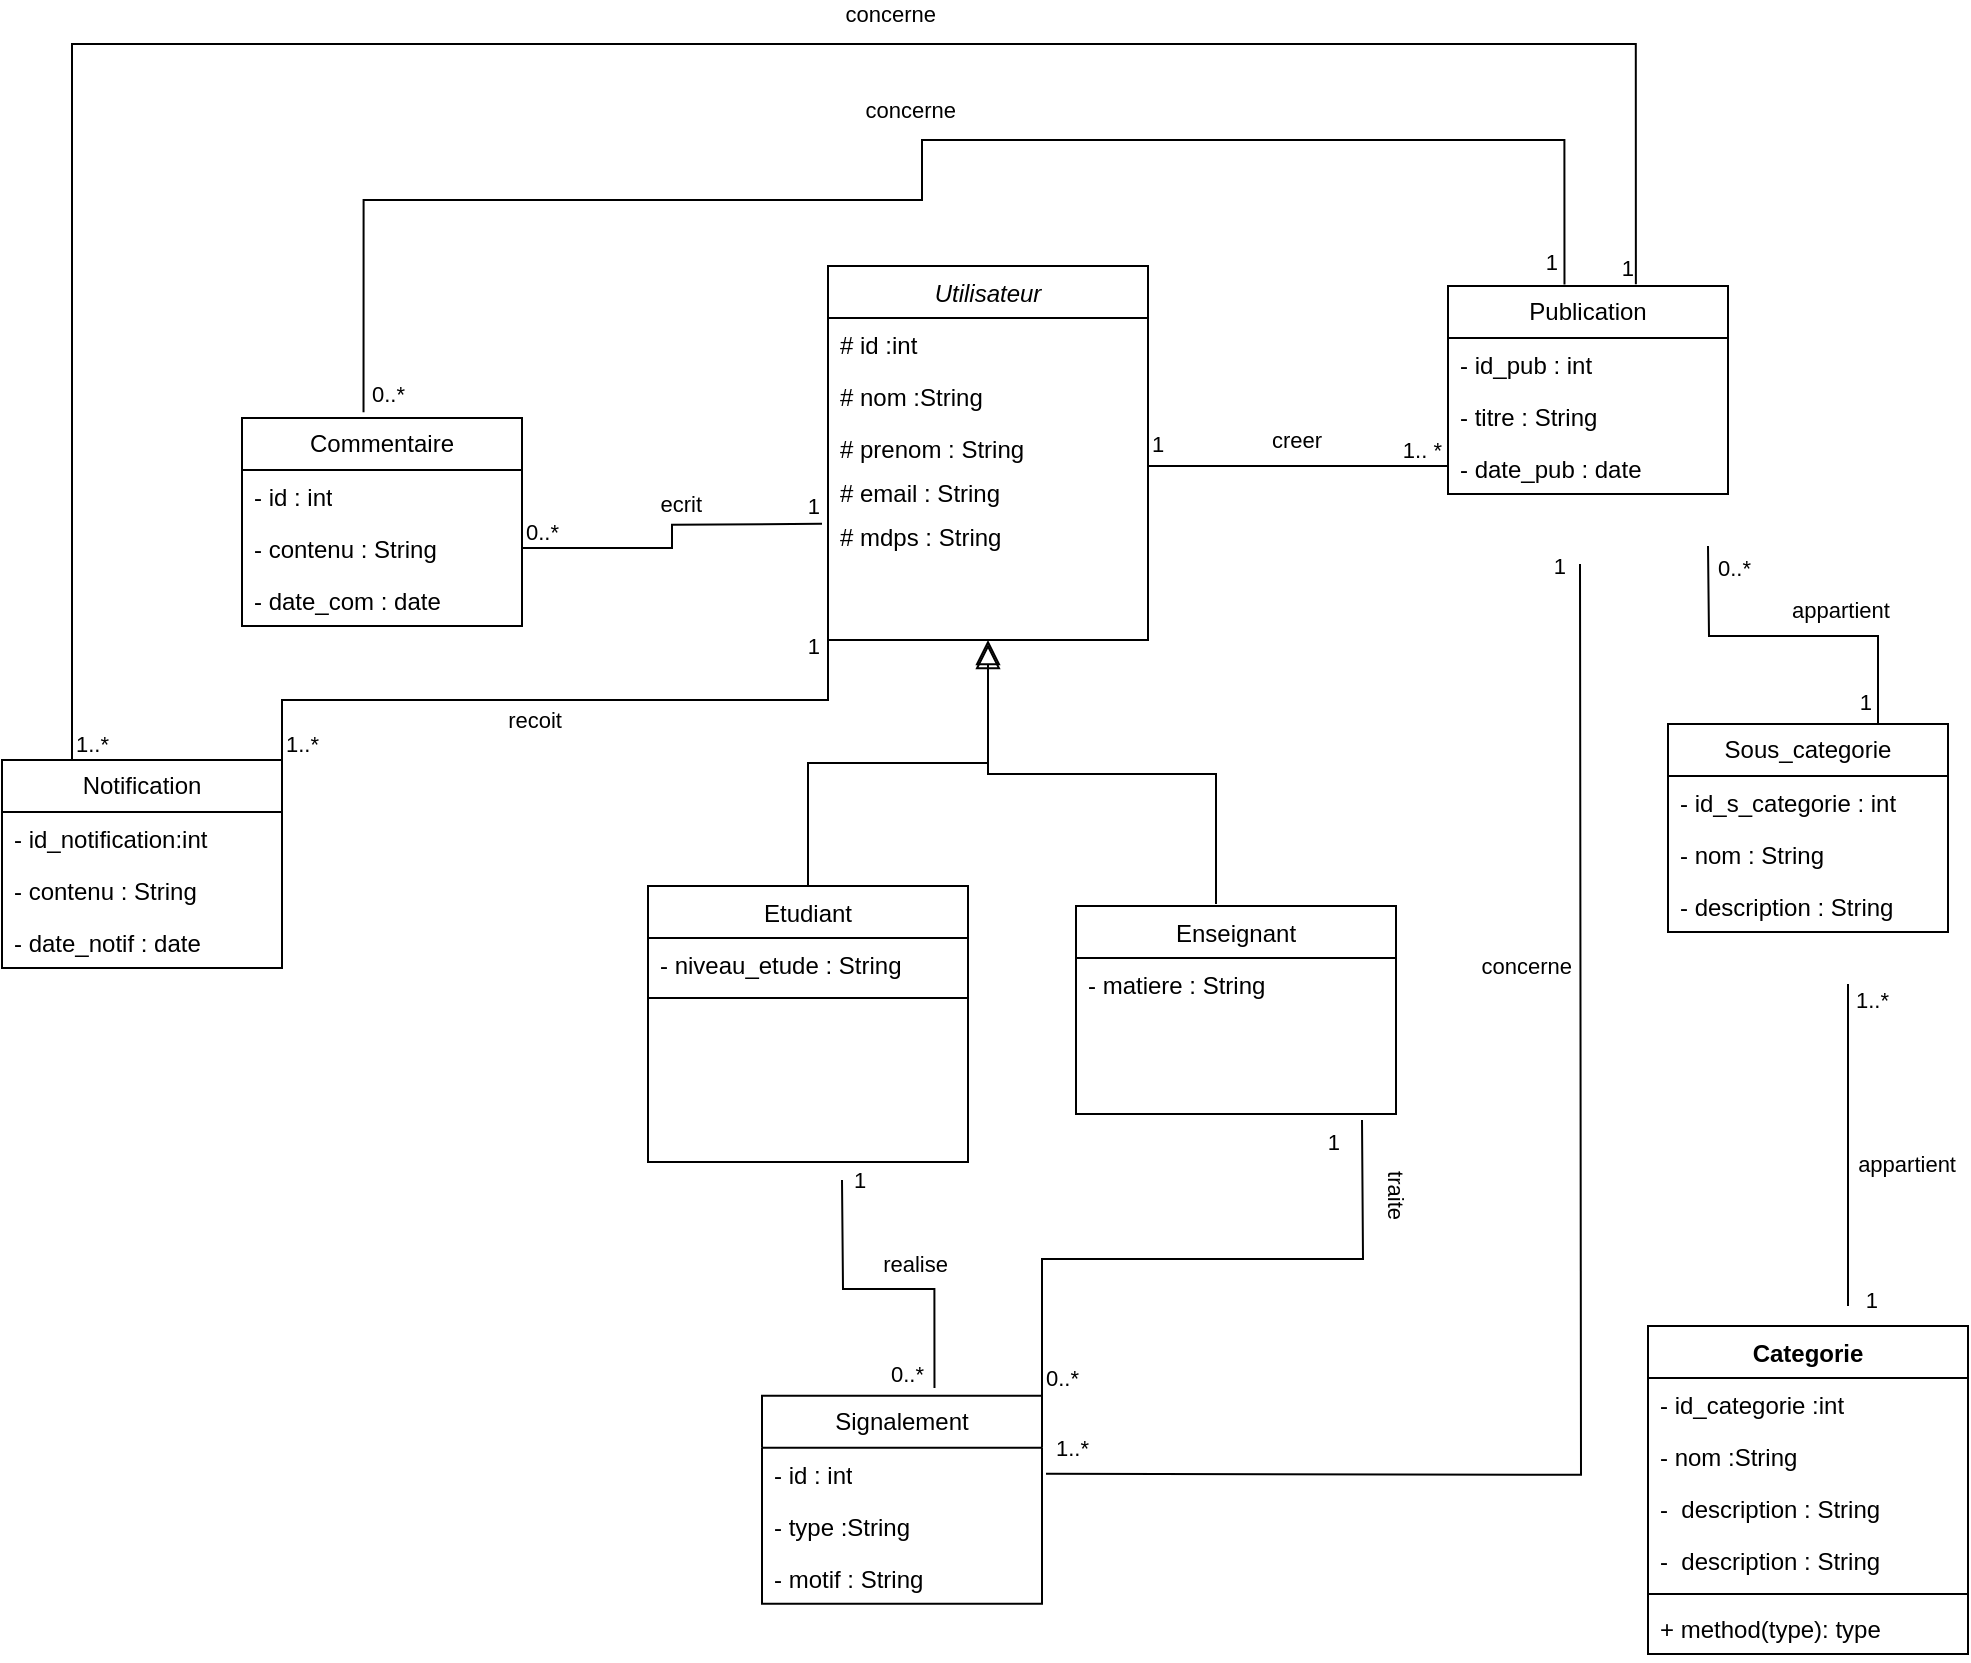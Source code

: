 <mxfile version="26.2.2">
  <diagram id="C5RBs43oDa-KdzZeNtuy" name="Page-1">
    <mxGraphModel dx="1116" dy="551" grid="1" gridSize="10" guides="1" tooltips="1" connect="1" arrows="1" fold="1" page="1" pageScale="1" pageWidth="1654" pageHeight="2336" math="0" shadow="0">
      <root>
        <mxCell id="WIyWlLk6GJQsqaUBKTNV-0" />
        <mxCell id="WIyWlLk6GJQsqaUBKTNV-1" parent="WIyWlLk6GJQsqaUBKTNV-0" />
        <mxCell id="zkfFHV4jXpPFQw0GAbJ--6" value="Etudiant" style="swimlane;fontStyle=0;align=center;verticalAlign=top;childLayout=stackLayout;horizontal=1;startSize=26;horizontalStack=0;resizeParent=1;resizeLast=0;collapsible=1;marginBottom=0;rounded=0;shadow=0;strokeWidth=1;" parent="WIyWlLk6GJQsqaUBKTNV-1" vertex="1">
          <mxGeometry x="386" y="451" width="160" height="138" as="geometry">
            <mxRectangle x="130" y="380" width="160" height="26" as="alternateBounds" />
          </mxGeometry>
        </mxCell>
        <mxCell id="zkfFHV4jXpPFQw0GAbJ--7" value="- niveau_etude : String&#xa;" style="text;align=left;verticalAlign=top;spacingLeft=4;spacingRight=4;overflow=hidden;rotatable=0;points=[[0,0.5],[1,0.5]];portConstraint=eastwest;" parent="zkfFHV4jXpPFQw0GAbJ--6" vertex="1">
          <mxGeometry y="26" width="160" height="26" as="geometry" />
        </mxCell>
        <mxCell id="zkfFHV4jXpPFQw0GAbJ--9" value="" style="line;html=1;strokeWidth=1;align=left;verticalAlign=middle;spacingTop=-1;spacingLeft=3;spacingRight=3;rotatable=0;labelPosition=right;points=[];portConstraint=eastwest;" parent="zkfFHV4jXpPFQw0GAbJ--6" vertex="1">
          <mxGeometry y="52" width="160" height="8" as="geometry" />
        </mxCell>
        <mxCell id="zkfFHV4jXpPFQw0GAbJ--12" value="" style="endArrow=block;endSize=10;endFill=0;shadow=0;strokeWidth=1;rounded=0;curved=0;edgeStyle=elbowEdgeStyle;elbow=vertical;" parent="WIyWlLk6GJQsqaUBKTNV-1" source="zkfFHV4jXpPFQw0GAbJ--6" target="zkfFHV4jXpPFQw0GAbJ--0" edge="1">
          <mxGeometry width="160" relative="1" as="geometry">
            <mxPoint x="466" y="294" as="sourcePoint" />
            <mxPoint x="466" y="294" as="targetPoint" />
          </mxGeometry>
        </mxCell>
        <mxCell id="zkfFHV4jXpPFQw0GAbJ--13" value="Enseignant" style="swimlane;fontStyle=0;align=center;verticalAlign=top;childLayout=stackLayout;horizontal=1;startSize=26;horizontalStack=0;resizeParent=1;resizeLast=0;collapsible=1;marginBottom=0;rounded=0;shadow=0;strokeWidth=1;" parent="WIyWlLk6GJQsqaUBKTNV-1" vertex="1">
          <mxGeometry x="600" y="461" width="160" height="104" as="geometry">
            <mxRectangle x="340" y="380" width="170" height="26" as="alternateBounds" />
          </mxGeometry>
        </mxCell>
        <mxCell id="bUx3oUW9LAfxzvIbs8Sw-6" value="- matiere : String" style="text;align=left;verticalAlign=top;spacingLeft=4;spacingRight=4;overflow=hidden;rotatable=0;points=[[0,0.5],[1,0.5]];portConstraint=eastwest;" parent="zkfFHV4jXpPFQw0GAbJ--13" vertex="1">
          <mxGeometry y="26" width="160" height="26" as="geometry" />
        </mxCell>
        <mxCell id="zkfFHV4jXpPFQw0GAbJ--14" value="&#xa;" style="text;align=left;verticalAlign=top;spacingLeft=4;spacingRight=4;overflow=hidden;rotatable=0;points=[[0,0.5],[1,0.5]];portConstraint=eastwest;" parent="zkfFHV4jXpPFQw0GAbJ--13" vertex="1">
          <mxGeometry y="52" width="160" height="26" as="geometry" />
        </mxCell>
        <mxCell id="bUx3oUW9LAfxzvIbs8Sw-5" value="&#xa;" style="text;align=left;verticalAlign=top;spacingLeft=4;spacingRight=4;overflow=hidden;rotatable=0;points=[[0,0.5],[1,0.5]];portConstraint=eastwest;" parent="zkfFHV4jXpPFQw0GAbJ--13" vertex="1">
          <mxGeometry y="78" width="160" height="26" as="geometry" />
        </mxCell>
        <mxCell id="zkfFHV4jXpPFQw0GAbJ--16" value="" style="endArrow=block;endSize=10;endFill=0;shadow=0;strokeWidth=1;rounded=0;curved=0;edgeStyle=elbowEdgeStyle;elbow=vertical;" parent="WIyWlLk6GJQsqaUBKTNV-1" edge="1">
          <mxGeometry width="160" relative="1" as="geometry">
            <mxPoint x="670" y="460" as="sourcePoint" />
            <mxPoint x="556.0" y="330" as="targetPoint" />
          </mxGeometry>
        </mxCell>
        <mxCell id="zkfFHV4jXpPFQw0GAbJ--0" value="Utilisateur" style="swimlane;fontStyle=2;align=center;verticalAlign=top;childLayout=stackLayout;horizontal=1;startSize=26;horizontalStack=0;resizeParent=1;resizeLast=0;collapsible=1;marginBottom=0;rounded=0;shadow=0;strokeWidth=1;" parent="WIyWlLk6GJQsqaUBKTNV-1" vertex="1">
          <mxGeometry x="476" y="141" width="160" height="187" as="geometry">
            <mxRectangle x="230" y="140" width="160" height="26" as="alternateBounds" />
          </mxGeometry>
        </mxCell>
        <mxCell id="zkfFHV4jXpPFQw0GAbJ--1" value="# id :int" style="text;align=left;verticalAlign=top;spacingLeft=4;spacingRight=4;overflow=hidden;rotatable=0;points=[[0,0.5],[1,0.5]];portConstraint=eastwest;" parent="zkfFHV4jXpPFQw0GAbJ--0" vertex="1">
          <mxGeometry y="26" width="160" height="26" as="geometry" />
        </mxCell>
        <mxCell id="zkfFHV4jXpPFQw0GAbJ--2" value="# nom :String" style="text;align=left;verticalAlign=top;spacingLeft=4;spacingRight=4;overflow=hidden;rotatable=0;points=[[0,0.5],[1,0.5]];portConstraint=eastwest;rounded=0;shadow=0;html=0;" parent="zkfFHV4jXpPFQw0GAbJ--0" vertex="1">
          <mxGeometry y="52" width="160" height="26" as="geometry" />
        </mxCell>
        <mxCell id="zkfFHV4jXpPFQw0GAbJ--3" value="# prenom : String" style="text;align=left;verticalAlign=top;spacingLeft=4;spacingRight=4;overflow=hidden;rotatable=0;points=[[0,0.5],[1,0.5]];portConstraint=eastwest;rounded=0;shadow=0;html=0;" parent="zkfFHV4jXpPFQw0GAbJ--0" vertex="1">
          <mxGeometry y="78" width="160" height="22" as="geometry" />
        </mxCell>
        <mxCell id="bUx3oUW9LAfxzvIbs8Sw-0" value="# email : String" style="text;align=left;verticalAlign=top;spacingLeft=4;spacingRight=4;overflow=hidden;rotatable=0;points=[[0,0.5],[1,0.5]];portConstraint=eastwest;rounded=0;shadow=0;html=0;" parent="zkfFHV4jXpPFQw0GAbJ--0" vertex="1">
          <mxGeometry y="100" width="160" height="22" as="geometry" />
        </mxCell>
        <mxCell id="bUx3oUW9LAfxzvIbs8Sw-2" value="# mdps : String&#xa;" style="text;align=left;verticalAlign=top;spacingLeft=4;spacingRight=4;overflow=hidden;rotatable=0;points=[[0,0.5],[1,0.5]];portConstraint=eastwest;rounded=0;shadow=0;html=0;" parent="zkfFHV4jXpPFQw0GAbJ--0" vertex="1">
          <mxGeometry y="122" width="160" height="22" as="geometry" />
        </mxCell>
        <mxCell id="bUx3oUW9LAfxzvIbs8Sw-7" value="Categorie" style="swimlane;fontStyle=1;align=center;verticalAlign=top;childLayout=stackLayout;horizontal=1;startSize=26;horizontalStack=0;resizeParent=1;resizeParentMax=0;resizeLast=0;collapsible=1;marginBottom=0;whiteSpace=wrap;html=1;" parent="WIyWlLk6GJQsqaUBKTNV-1" vertex="1">
          <mxGeometry x="886" y="671" width="160" height="164" as="geometry" />
        </mxCell>
        <mxCell id="bUx3oUW9LAfxzvIbs8Sw-8" value="-&amp;nbsp;id_categorie :int" style="text;strokeColor=none;fillColor=none;align=left;verticalAlign=top;spacingLeft=4;spacingRight=4;overflow=hidden;rotatable=0;points=[[0,0.5],[1,0.5]];portConstraint=eastwest;whiteSpace=wrap;html=1;" parent="bUx3oUW9LAfxzvIbs8Sw-7" vertex="1">
          <mxGeometry y="26" width="160" height="26" as="geometry" />
        </mxCell>
        <mxCell id="bUx3oUW9LAfxzvIbs8Sw-11" value="- nom :String" style="text;strokeColor=none;fillColor=none;align=left;verticalAlign=top;spacingLeft=4;spacingRight=4;overflow=hidden;rotatable=0;points=[[0,0.5],[1,0.5]];portConstraint=eastwest;whiteSpace=wrap;html=1;" parent="bUx3oUW9LAfxzvIbs8Sw-7" vertex="1">
          <mxGeometry y="52" width="160" height="26" as="geometry" />
        </mxCell>
        <mxCell id="bUx3oUW9LAfxzvIbs8Sw-12" value="-&amp;nbsp;&amp;nbsp;description : String&lt;br&gt;&lt;div&gt;&lt;br&gt;&lt;/div&gt;" style="text;strokeColor=none;fillColor=none;align=left;verticalAlign=top;spacingLeft=4;spacingRight=4;overflow=hidden;rotatable=0;points=[[0,0.5],[1,0.5]];portConstraint=eastwest;whiteSpace=wrap;html=1;" parent="bUx3oUW9LAfxzvIbs8Sw-7" vertex="1">
          <mxGeometry y="78" width="160" height="26" as="geometry" />
        </mxCell>
        <mxCell id="bUx3oUW9LAfxzvIbs8Sw-16" value="-&amp;nbsp;&amp;nbsp;description : String&lt;br&gt;&lt;div&gt;&lt;br&gt;&lt;/div&gt;" style="text;strokeColor=none;fillColor=none;align=left;verticalAlign=top;spacingLeft=4;spacingRight=4;overflow=hidden;rotatable=0;points=[[0,0.5],[1,0.5]];portConstraint=eastwest;whiteSpace=wrap;html=1;" parent="bUx3oUW9LAfxzvIbs8Sw-7" vertex="1">
          <mxGeometry y="104" width="160" height="26" as="geometry" />
        </mxCell>
        <mxCell id="bUx3oUW9LAfxzvIbs8Sw-9" value="" style="line;strokeWidth=1;fillColor=none;align=left;verticalAlign=middle;spacingTop=-1;spacingLeft=3;spacingRight=3;rotatable=0;labelPosition=right;points=[];portConstraint=eastwest;strokeColor=inherit;" parent="bUx3oUW9LAfxzvIbs8Sw-7" vertex="1">
          <mxGeometry y="130" width="160" height="8" as="geometry" />
        </mxCell>
        <mxCell id="bUx3oUW9LAfxzvIbs8Sw-10" value="+ method(type): type" style="text;strokeColor=none;fillColor=none;align=left;verticalAlign=top;spacingLeft=4;spacingRight=4;overflow=hidden;rotatable=0;points=[[0,0.5],[1,0.5]];portConstraint=eastwest;whiteSpace=wrap;html=1;" parent="bUx3oUW9LAfxzvIbs8Sw-7" vertex="1">
          <mxGeometry y="138" width="160" height="26" as="geometry" />
        </mxCell>
        <mxCell id="bUx3oUW9LAfxzvIbs8Sw-17" value="Sous_categorie" style="swimlane;fontStyle=0;childLayout=stackLayout;horizontal=1;startSize=26;fillColor=none;horizontalStack=0;resizeParent=1;resizeParentMax=0;resizeLast=0;collapsible=1;marginBottom=0;whiteSpace=wrap;html=1;" parent="WIyWlLk6GJQsqaUBKTNV-1" vertex="1">
          <mxGeometry x="896" y="370" width="140" height="104" as="geometry" />
        </mxCell>
        <mxCell id="bUx3oUW9LAfxzvIbs8Sw-18" value="-&amp;nbsp;id_s_categorie : int" style="text;strokeColor=none;fillColor=none;align=left;verticalAlign=top;spacingLeft=4;spacingRight=4;overflow=hidden;rotatable=0;points=[[0,0.5],[1,0.5]];portConstraint=eastwest;whiteSpace=wrap;html=1;" parent="bUx3oUW9LAfxzvIbs8Sw-17" vertex="1">
          <mxGeometry y="26" width="140" height="26" as="geometry" />
        </mxCell>
        <mxCell id="bUx3oUW9LAfxzvIbs8Sw-19" value="-&amp;nbsp;nom : String" style="text;strokeColor=none;fillColor=none;align=left;verticalAlign=top;spacingLeft=4;spacingRight=4;overflow=hidden;rotatable=0;points=[[0,0.5],[1,0.5]];portConstraint=eastwest;whiteSpace=wrap;html=1;" parent="bUx3oUW9LAfxzvIbs8Sw-17" vertex="1">
          <mxGeometry y="52" width="140" height="26" as="geometry" />
        </mxCell>
        <mxCell id="bUx3oUW9LAfxzvIbs8Sw-22" value="-&amp;nbsp;description : String" style="text;strokeColor=none;fillColor=none;align=left;verticalAlign=top;spacingLeft=4;spacingRight=4;overflow=hidden;rotatable=0;points=[[0,0.5],[1,0.5]];portConstraint=eastwest;whiteSpace=wrap;html=1;" parent="bUx3oUW9LAfxzvIbs8Sw-17" vertex="1">
          <mxGeometry y="78" width="140" height="26" as="geometry" />
        </mxCell>
        <mxCell id="bUx3oUW9LAfxzvIbs8Sw-23" value="Publication" style="swimlane;fontStyle=0;childLayout=stackLayout;horizontal=1;startSize=26;fillColor=none;horizontalStack=0;resizeParent=1;resizeParentMax=0;resizeLast=0;collapsible=1;marginBottom=0;whiteSpace=wrap;html=1;" parent="WIyWlLk6GJQsqaUBKTNV-1" vertex="1">
          <mxGeometry x="786" y="151" width="140" height="104" as="geometry" />
        </mxCell>
        <mxCell id="bUx3oUW9LAfxzvIbs8Sw-24" value="- id_pub : int" style="text;strokeColor=none;fillColor=none;align=left;verticalAlign=top;spacingLeft=4;spacingRight=4;overflow=hidden;rotatable=0;points=[[0,0.5],[1,0.5]];portConstraint=eastwest;whiteSpace=wrap;html=1;" parent="bUx3oUW9LAfxzvIbs8Sw-23" vertex="1">
          <mxGeometry y="26" width="140" height="26" as="geometry" />
        </mxCell>
        <mxCell id="bUx3oUW9LAfxzvIbs8Sw-47" value="- titre : String" style="text;strokeColor=none;fillColor=none;align=left;verticalAlign=top;spacingLeft=4;spacingRight=4;overflow=hidden;rotatable=0;points=[[0,0.5],[1,0.5]];portConstraint=eastwest;whiteSpace=wrap;html=1;" parent="bUx3oUW9LAfxzvIbs8Sw-23" vertex="1">
          <mxGeometry y="52" width="140" height="26" as="geometry" />
        </mxCell>
        <mxCell id="bUx3oUW9LAfxzvIbs8Sw-26" value="- date_pub : date" style="text;strokeColor=none;fillColor=none;align=left;verticalAlign=top;spacingLeft=4;spacingRight=4;overflow=hidden;rotatable=0;points=[[0,0.5],[1,0.5]];portConstraint=eastwest;whiteSpace=wrap;html=1;" parent="bUx3oUW9LAfxzvIbs8Sw-23" vertex="1">
          <mxGeometry y="78" width="140" height="26" as="geometry" />
        </mxCell>
        <mxCell id="bUx3oUW9LAfxzvIbs8Sw-27" value="Commentaire" style="swimlane;fontStyle=0;childLayout=stackLayout;horizontal=1;startSize=26;fillColor=none;horizontalStack=0;resizeParent=1;resizeParentMax=0;resizeLast=0;collapsible=1;marginBottom=0;whiteSpace=wrap;html=1;" parent="WIyWlLk6GJQsqaUBKTNV-1" vertex="1">
          <mxGeometry x="183" y="217" width="140" height="104" as="geometry" />
        </mxCell>
        <mxCell id="bUx3oUW9LAfxzvIbs8Sw-28" value="- id : int" style="text;strokeColor=none;fillColor=none;align=left;verticalAlign=top;spacingLeft=4;spacingRight=4;overflow=hidden;rotatable=0;points=[[0,0.5],[1,0.5]];portConstraint=eastwest;whiteSpace=wrap;html=1;" parent="bUx3oUW9LAfxzvIbs8Sw-27" vertex="1">
          <mxGeometry y="26" width="140" height="26" as="geometry" />
        </mxCell>
        <mxCell id="bUx3oUW9LAfxzvIbs8Sw-29" value="-&amp;nbsp;contenu : String" style="text;strokeColor=none;fillColor=none;align=left;verticalAlign=top;spacingLeft=4;spacingRight=4;overflow=hidden;rotatable=0;points=[[0,0.5],[1,0.5]];portConstraint=eastwest;whiteSpace=wrap;html=1;" parent="bUx3oUW9LAfxzvIbs8Sw-27" vertex="1">
          <mxGeometry y="52" width="140" height="26" as="geometry" />
        </mxCell>
        <mxCell id="bUx3oUW9LAfxzvIbs8Sw-30" value="- date_com : date" style="text;strokeColor=none;fillColor=none;align=left;verticalAlign=top;spacingLeft=4;spacingRight=4;overflow=hidden;rotatable=0;points=[[0,0.5],[1,0.5]];portConstraint=eastwest;whiteSpace=wrap;html=1;" parent="bUx3oUW9LAfxzvIbs8Sw-27" vertex="1">
          <mxGeometry y="78" width="140" height="26" as="geometry" />
        </mxCell>
        <mxCell id="bUx3oUW9LAfxzvIbs8Sw-31" value="Notification" style="swimlane;fontStyle=0;childLayout=stackLayout;horizontal=1;startSize=26;fillColor=none;horizontalStack=0;resizeParent=1;resizeParentMax=0;resizeLast=0;collapsible=1;marginBottom=0;whiteSpace=wrap;html=1;" parent="WIyWlLk6GJQsqaUBKTNV-1" vertex="1">
          <mxGeometry x="63" y="388" width="140" height="104" as="geometry" />
        </mxCell>
        <mxCell id="bUx3oUW9LAfxzvIbs8Sw-32" value="-&amp;nbsp;id_notification:int" style="text;strokeColor=none;fillColor=none;align=left;verticalAlign=top;spacingLeft=4;spacingRight=4;overflow=hidden;rotatable=0;points=[[0,0.5],[1,0.5]];portConstraint=eastwest;whiteSpace=wrap;html=1;" parent="bUx3oUW9LAfxzvIbs8Sw-31" vertex="1">
          <mxGeometry y="26" width="140" height="26" as="geometry" />
        </mxCell>
        <mxCell id="bUx3oUW9LAfxzvIbs8Sw-33" value="-&amp;nbsp;contenu : String" style="text;strokeColor=none;fillColor=none;align=left;verticalAlign=top;spacingLeft=4;spacingRight=4;overflow=hidden;rotatable=0;points=[[0,0.5],[1,0.5]];portConstraint=eastwest;whiteSpace=wrap;html=1;" parent="bUx3oUW9LAfxzvIbs8Sw-31" vertex="1">
          <mxGeometry y="52" width="140" height="26" as="geometry" />
        </mxCell>
        <mxCell id="bUx3oUW9LAfxzvIbs8Sw-34" value="-&amp;nbsp;date_notif : date" style="text;strokeColor=none;fillColor=none;align=left;verticalAlign=top;spacingLeft=4;spacingRight=4;overflow=hidden;rotatable=0;points=[[0,0.5],[1,0.5]];portConstraint=eastwest;whiteSpace=wrap;html=1;" parent="bUx3oUW9LAfxzvIbs8Sw-31" vertex="1">
          <mxGeometry y="78" width="140" height="26" as="geometry" />
        </mxCell>
        <mxCell id="bUx3oUW9LAfxzvIbs8Sw-35" value="Signalement" style="swimlane;fontStyle=0;childLayout=stackLayout;horizontal=1;startSize=26;fillColor=none;horizontalStack=0;resizeParent=1;resizeParentMax=0;resizeLast=0;collapsible=1;marginBottom=0;whiteSpace=wrap;html=1;" parent="WIyWlLk6GJQsqaUBKTNV-1" vertex="1">
          <mxGeometry x="443" y="705.89" width="140" height="104" as="geometry" />
        </mxCell>
        <mxCell id="bUx3oUW9LAfxzvIbs8Sw-36" value="- id : int" style="text;strokeColor=none;fillColor=none;align=left;verticalAlign=top;spacingLeft=4;spacingRight=4;overflow=hidden;rotatable=0;points=[[0,0.5],[1,0.5]];portConstraint=eastwest;whiteSpace=wrap;html=1;" parent="bUx3oUW9LAfxzvIbs8Sw-35" vertex="1">
          <mxGeometry y="26" width="140" height="26" as="geometry" />
        </mxCell>
        <mxCell id="bUx3oUW9LAfxzvIbs8Sw-37" value="- type :String" style="text;strokeColor=none;fillColor=none;align=left;verticalAlign=top;spacingLeft=4;spacingRight=4;overflow=hidden;rotatable=0;points=[[0,0.5],[1,0.5]];portConstraint=eastwest;whiteSpace=wrap;html=1;" parent="bUx3oUW9LAfxzvIbs8Sw-35" vertex="1">
          <mxGeometry y="52" width="140" height="26" as="geometry" />
        </mxCell>
        <mxCell id="bUx3oUW9LAfxzvIbs8Sw-38" value="- motif : String" style="text;strokeColor=none;fillColor=none;align=left;verticalAlign=top;spacingLeft=4;spacingRight=4;overflow=hidden;rotatable=0;points=[[0,0.5],[1,0.5]];portConstraint=eastwest;whiteSpace=wrap;html=1;" parent="bUx3oUW9LAfxzvIbs8Sw-35" vertex="1">
          <mxGeometry y="78" width="140" height="26" as="geometry" />
        </mxCell>
        <mxCell id="bUx3oUW9LAfxzvIbs8Sw-40" value="" style="endArrow=none;html=1;edgeStyle=orthogonalEdgeStyle;rounded=0;exitX=1;exitY=0.5;exitDx=0;exitDy=0;" parent="WIyWlLk6GJQsqaUBKTNV-1" source="zkfFHV4jXpPFQw0GAbJ--3" edge="1">
          <mxGeometry relative="1" as="geometry">
            <mxPoint x="626" y="271" as="sourcePoint" />
            <mxPoint x="786" y="241" as="targetPoint" />
            <Array as="points">
              <mxPoint x="636" y="241" />
            </Array>
          </mxGeometry>
        </mxCell>
        <mxCell id="bUx3oUW9LAfxzvIbs8Sw-41" value="1" style="edgeLabel;resizable=0;html=1;align=left;verticalAlign=bottom;" parent="bUx3oUW9LAfxzvIbs8Sw-40" connectable="0" vertex="1">
          <mxGeometry x="-1" relative="1" as="geometry">
            <mxPoint y="8" as="offset" />
          </mxGeometry>
        </mxCell>
        <mxCell id="bUx3oUW9LAfxzvIbs8Sw-42" value="1.. *" style="edgeLabel;resizable=0;html=1;align=right;verticalAlign=bottom;" parent="bUx3oUW9LAfxzvIbs8Sw-40" connectable="0" vertex="1">
          <mxGeometry x="1" relative="1" as="geometry">
            <mxPoint x="-3" as="offset" />
          </mxGeometry>
        </mxCell>
        <mxCell id="bUx3oUW9LAfxzvIbs8Sw-44" value="creer" style="edgeLabel;resizable=0;html=1;align=left;verticalAlign=bottom;" parent="bUx3oUW9LAfxzvIbs8Sw-40" connectable="0" vertex="1">
          <mxGeometry x="-1" relative="1" as="geometry">
            <mxPoint x="60" y="6" as="offset" />
          </mxGeometry>
        </mxCell>
        <mxCell id="bUx3oUW9LAfxzvIbs8Sw-50" value="" style="endArrow=none;html=1;edgeStyle=orthogonalEdgeStyle;rounded=0;entryX=0.75;entryY=0;entryDx=0;entryDy=0;" parent="WIyWlLk6GJQsqaUBKTNV-1" target="bUx3oUW9LAfxzvIbs8Sw-17" edge="1">
          <mxGeometry relative="1" as="geometry">
            <mxPoint x="916" y="281" as="sourcePoint" />
            <mxPoint x="1076" y="271" as="targetPoint" />
          </mxGeometry>
        </mxCell>
        <mxCell id="bUx3oUW9LAfxzvIbs8Sw-51" value="0..*" style="edgeLabel;resizable=0;html=1;align=left;verticalAlign=bottom;" parent="bUx3oUW9LAfxzvIbs8Sw-50" connectable="0" vertex="1">
          <mxGeometry x="-1" relative="1" as="geometry">
            <mxPoint x="3" y="19" as="offset" />
          </mxGeometry>
        </mxCell>
        <mxCell id="bUx3oUW9LAfxzvIbs8Sw-52" value="1" style="edgeLabel;resizable=0;html=1;align=right;verticalAlign=bottom;" parent="bUx3oUW9LAfxzvIbs8Sw-50" connectable="0" vertex="1">
          <mxGeometry x="1" relative="1" as="geometry">
            <mxPoint x="-3" y="-2" as="offset" />
          </mxGeometry>
        </mxCell>
        <mxCell id="bUx3oUW9LAfxzvIbs8Sw-53" value="appartient" style="edgeLabel;resizable=0;html=1;align=left;verticalAlign=bottom;" parent="WIyWlLk6GJQsqaUBKTNV-1" connectable="0" vertex="1">
          <mxGeometry x="956" y="321" as="geometry" />
        </mxCell>
        <mxCell id="Hw1wx2DYCzdwcI67uzZE-0" value="" style="endArrow=none;html=1;edgeStyle=orthogonalEdgeStyle;rounded=0;" parent="WIyWlLk6GJQsqaUBKTNV-1" edge="1">
          <mxGeometry relative="1" as="geometry">
            <mxPoint x="986" y="500" as="sourcePoint" />
            <mxPoint x="986" y="661" as="targetPoint" />
          </mxGeometry>
        </mxCell>
        <mxCell id="Hw1wx2DYCzdwcI67uzZE-1" value="1..*" style="edgeLabel;resizable=0;html=1;align=left;verticalAlign=bottom;" parent="Hw1wx2DYCzdwcI67uzZE-0" connectable="0" vertex="1">
          <mxGeometry x="-1" relative="1" as="geometry">
            <mxPoint x="2" y="16" as="offset" />
          </mxGeometry>
        </mxCell>
        <mxCell id="Hw1wx2DYCzdwcI67uzZE-2" value="1" style="edgeLabel;resizable=0;html=1;align=right;verticalAlign=bottom;" parent="Hw1wx2DYCzdwcI67uzZE-0" connectable="0" vertex="1">
          <mxGeometry x="1" relative="1" as="geometry">
            <mxPoint x="15" y="5" as="offset" />
          </mxGeometry>
        </mxCell>
        <mxCell id="Hw1wx2DYCzdwcI67uzZE-3" value="appartient" style="edgeLabel;resizable=0;html=1;align=right;verticalAlign=bottom;" parent="WIyWlLk6GJQsqaUBKTNV-1" connectable="0" vertex="1">
          <mxGeometry x="1036" y="601" as="geometry">
            <mxPoint x="4" y="-3" as="offset" />
          </mxGeometry>
        </mxCell>
        <mxCell id="Hw1wx2DYCzdwcI67uzZE-4" value="" style="endArrow=none;html=1;edgeStyle=orthogonalEdgeStyle;rounded=0;exitX=1;exitY=0.5;exitDx=0;exitDy=0;" parent="WIyWlLk6GJQsqaUBKTNV-1" source="bUx3oUW9LAfxzvIbs8Sw-29" edge="1">
          <mxGeometry relative="1" as="geometry">
            <mxPoint x="323.0" y="273.92" as="sourcePoint" />
            <mxPoint x="473" y="269.92" as="targetPoint" />
          </mxGeometry>
        </mxCell>
        <mxCell id="Hw1wx2DYCzdwcI67uzZE-5" value="0..*" style="edgeLabel;resizable=0;html=1;align=left;verticalAlign=bottom;" parent="Hw1wx2DYCzdwcI67uzZE-4" connectable="0" vertex="1">
          <mxGeometry x="-1" relative="1" as="geometry" />
        </mxCell>
        <mxCell id="Hw1wx2DYCzdwcI67uzZE-6" value="1" style="edgeLabel;resizable=0;html=1;align=right;verticalAlign=bottom;" parent="Hw1wx2DYCzdwcI67uzZE-4" connectable="0" vertex="1">
          <mxGeometry x="1" relative="1" as="geometry" />
        </mxCell>
        <mxCell id="Hw1wx2DYCzdwcI67uzZE-9" value="ecrit" style="edgeLabel;resizable=0;html=1;align=right;verticalAlign=bottom;" parent="WIyWlLk6GJQsqaUBKTNV-1" connectable="0" vertex="1">
          <mxGeometry x="413.005" y="268.996" as="geometry" />
        </mxCell>
        <mxCell id="Hw1wx2DYCzdwcI67uzZE-13" value="" style="endArrow=none;html=1;edgeStyle=orthogonalEdgeStyle;rounded=0;entryX=0.416;entryY=-0.007;entryDx=0;entryDy=0;entryPerimeter=0;exitX=0.434;exitY=-0.028;exitDx=0;exitDy=0;exitPerimeter=0;" parent="WIyWlLk6GJQsqaUBKTNV-1" source="bUx3oUW9LAfxzvIbs8Sw-27" target="bUx3oUW9LAfxzvIbs8Sw-23" edge="1">
          <mxGeometry relative="1" as="geometry">
            <mxPoint x="253" y="68" as="sourcePoint" />
            <mxPoint x="843" y="138" as="targetPoint" />
            <Array as="points">
              <mxPoint x="244" y="108" />
              <mxPoint x="523" y="108" />
              <mxPoint x="523" y="78" />
              <mxPoint x="844" y="78" />
            </Array>
          </mxGeometry>
        </mxCell>
        <mxCell id="Hw1wx2DYCzdwcI67uzZE-14" value="0..*" style="edgeLabel;resizable=0;html=1;align=left;verticalAlign=bottom;" parent="Hw1wx2DYCzdwcI67uzZE-13" connectable="0" vertex="1">
          <mxGeometry x="-1" relative="1" as="geometry">
            <mxPoint x="2" y="-1" as="offset" />
          </mxGeometry>
        </mxCell>
        <mxCell id="Hw1wx2DYCzdwcI67uzZE-15" value="1" style="edgeLabel;resizable=0;html=1;align=right;verticalAlign=bottom;" parent="Hw1wx2DYCzdwcI67uzZE-13" connectable="0" vertex="1">
          <mxGeometry x="1" relative="1" as="geometry">
            <mxPoint x="-3" y="-3" as="offset" />
          </mxGeometry>
        </mxCell>
        <mxCell id="Hw1wx2DYCzdwcI67uzZE-16" value="concerne" style="edgeLabel;resizable=0;html=1;align=right;verticalAlign=bottom;" parent="WIyWlLk6GJQsqaUBKTNV-1" connectable="0" vertex="1">
          <mxGeometry x="546.005" y="77.996" as="geometry">
            <mxPoint x="-6" y="-6" as="offset" />
          </mxGeometry>
        </mxCell>
        <mxCell id="Hw1wx2DYCzdwcI67uzZE-17" value="" style="endArrow=none;html=1;edgeStyle=orthogonalEdgeStyle;rounded=0;entryX=0.616;entryY=-0.038;entryDx=0;entryDy=0;entryPerimeter=0;" parent="WIyWlLk6GJQsqaUBKTNV-1" target="bUx3oUW9LAfxzvIbs8Sw-35" edge="1">
          <mxGeometry relative="1" as="geometry">
            <mxPoint x="483" y="598" as="sourcePoint" />
            <mxPoint x="573" y="638" as="targetPoint" />
          </mxGeometry>
        </mxCell>
        <mxCell id="Hw1wx2DYCzdwcI67uzZE-18" value="1" style="edgeLabel;resizable=0;html=1;align=left;verticalAlign=bottom;" parent="Hw1wx2DYCzdwcI67uzZE-17" connectable="0" vertex="1">
          <mxGeometry x="-1" relative="1" as="geometry">
            <mxPoint x="4" y="8" as="offset" />
          </mxGeometry>
        </mxCell>
        <mxCell id="Hw1wx2DYCzdwcI67uzZE-19" value="0..*" style="edgeLabel;resizable=0;html=1;align=right;verticalAlign=bottom;" parent="Hw1wx2DYCzdwcI67uzZE-17" connectable="0" vertex="1">
          <mxGeometry x="1" relative="1" as="geometry">
            <mxPoint x="-5" y="2" as="offset" />
          </mxGeometry>
        </mxCell>
        <mxCell id="Hw1wx2DYCzdwcI67uzZE-21" value="realise" style="edgeLabel;resizable=0;html=1;align=right;verticalAlign=bottom;" parent="WIyWlLk6GJQsqaUBKTNV-1" connectable="0" vertex="1">
          <mxGeometry x="536.0" y="648.002" as="geometry" />
        </mxCell>
        <mxCell id="Hw1wx2DYCzdwcI67uzZE-22" value="" style="endArrow=none;html=1;edgeStyle=orthogonalEdgeStyle;rounded=0;exitX=1;exitY=0;exitDx=0;exitDy=0;" parent="WIyWlLk6GJQsqaUBKTNV-1" source="bUx3oUW9LAfxzvIbs8Sw-35" edge="1">
          <mxGeometry relative="1" as="geometry">
            <mxPoint x="583" y="658" as="sourcePoint" />
            <mxPoint x="743" y="568" as="targetPoint" />
          </mxGeometry>
        </mxCell>
        <mxCell id="Hw1wx2DYCzdwcI67uzZE-23" value="0..*" style="edgeLabel;resizable=0;html=1;align=left;verticalAlign=bottom;" parent="Hw1wx2DYCzdwcI67uzZE-22" connectable="0" vertex="1">
          <mxGeometry x="-1" relative="1" as="geometry" />
        </mxCell>
        <mxCell id="Hw1wx2DYCzdwcI67uzZE-24" value="1" style="edgeLabel;resizable=0;html=1;align=right;verticalAlign=bottom;" parent="Hw1wx2DYCzdwcI67uzZE-22" connectable="0" vertex="1">
          <mxGeometry x="1" relative="1" as="geometry">
            <mxPoint x="-10" y="20" as="offset" />
          </mxGeometry>
        </mxCell>
        <mxCell id="Hw1wx2DYCzdwcI67uzZE-25" value="traite" style="edgeLabel;resizable=0;html=1;align=right;verticalAlign=bottom;rotation=90;" parent="WIyWlLk6GJQsqaUBKTNV-1" connectable="0" vertex="1">
          <mxGeometry x="670.0" y="492.002" as="geometry">
            <mxPoint x="126" y="-82" as="offset" />
          </mxGeometry>
        </mxCell>
        <mxCell id="Hw1wx2DYCzdwcI67uzZE-29" value="" style="endArrow=none;html=1;edgeStyle=orthogonalEdgeStyle;rounded=0;exitX=1;exitY=0;exitDx=0;exitDy=0;entryX=0;entryY=1;entryDx=0;entryDy=0;" parent="WIyWlLk6GJQsqaUBKTNV-1" source="bUx3oUW9LAfxzvIbs8Sw-31" target="zkfFHV4jXpPFQw0GAbJ--0" edge="1">
          <mxGeometry relative="1" as="geometry">
            <mxPoint x="316" y="341" as="sourcePoint" />
            <mxPoint x="476" y="341" as="targetPoint" />
          </mxGeometry>
        </mxCell>
        <mxCell id="Hw1wx2DYCzdwcI67uzZE-30" value="1..*" style="edgeLabel;resizable=0;html=1;align=left;verticalAlign=bottom;" parent="Hw1wx2DYCzdwcI67uzZE-29" connectable="0" vertex="1">
          <mxGeometry x="-1" relative="1" as="geometry" />
        </mxCell>
        <mxCell id="Hw1wx2DYCzdwcI67uzZE-31" value="1" style="edgeLabel;resizable=0;html=1;align=right;verticalAlign=bottom;" parent="Hw1wx2DYCzdwcI67uzZE-29" connectable="0" vertex="1">
          <mxGeometry x="1" relative="1" as="geometry">
            <mxPoint x="-4" y="11" as="offset" />
          </mxGeometry>
        </mxCell>
        <mxCell id="Hw1wx2DYCzdwcI67uzZE-32" value="recoit" style="edgeLabel;resizable=0;html=1;align=right;verticalAlign=bottom;" parent="WIyWlLk6GJQsqaUBKTNV-1" connectable="0" vertex="1">
          <mxGeometry x="343.001" y="376.505" as="geometry" />
        </mxCell>
        <mxCell id="Hw1wx2DYCzdwcI67uzZE-33" value="" style="endArrow=none;html=1;edgeStyle=orthogonalEdgeStyle;rounded=0;exitX=0.25;exitY=0;exitDx=0;exitDy=0;entryX=0.671;entryY=-0.008;entryDx=0;entryDy=0;entryPerimeter=0;" parent="WIyWlLk6GJQsqaUBKTNV-1" source="bUx3oUW9LAfxzvIbs8Sw-31" target="bUx3oUW9LAfxzvIbs8Sw-23" edge="1">
          <mxGeometry relative="1" as="geometry">
            <mxPoint x="50" y="50" as="sourcePoint" />
            <mxPoint x="880" y="140" as="targetPoint" />
            <Array as="points">
              <mxPoint x="98" y="30" />
              <mxPoint x="880" y="30" />
            </Array>
          </mxGeometry>
        </mxCell>
        <mxCell id="Hw1wx2DYCzdwcI67uzZE-34" value="1..*" style="edgeLabel;resizable=0;html=1;align=left;verticalAlign=bottom;" parent="Hw1wx2DYCzdwcI67uzZE-33" connectable="0" vertex="1">
          <mxGeometry x="-1" relative="1" as="geometry" />
        </mxCell>
        <mxCell id="Hw1wx2DYCzdwcI67uzZE-35" value="1" style="edgeLabel;resizable=0;html=1;align=right;verticalAlign=bottom;" parent="Hw1wx2DYCzdwcI67uzZE-33" connectable="0" vertex="1">
          <mxGeometry x="1" relative="1" as="geometry" />
        </mxCell>
        <mxCell id="Hw1wx2DYCzdwcI67uzZE-36" value="concerne" style="edgeLabel;resizable=0;html=1;align=right;verticalAlign=bottom;" parent="WIyWlLk6GJQsqaUBKTNV-1" connectable="0" vertex="1">
          <mxGeometry x="536.005" y="29.996" as="geometry">
            <mxPoint x="-6" y="-6" as="offset" />
          </mxGeometry>
        </mxCell>
        <mxCell id="Hw1wx2DYCzdwcI67uzZE-37" value="" style="endArrow=none;html=1;edgeStyle=orthogonalEdgeStyle;rounded=0;exitX=1;exitY=0.5;exitDx=0;exitDy=0;" parent="WIyWlLk6GJQsqaUBKTNV-1" edge="1">
          <mxGeometry relative="1" as="geometry">
            <mxPoint x="585" y="744.89" as="sourcePoint" />
            <mxPoint x="852" y="290" as="targetPoint" />
          </mxGeometry>
        </mxCell>
        <mxCell id="Hw1wx2DYCzdwcI67uzZE-38" value="1..*" style="edgeLabel;resizable=0;html=1;align=left;verticalAlign=bottom;" parent="Hw1wx2DYCzdwcI67uzZE-37" connectable="0" vertex="1">
          <mxGeometry x="-1" relative="1" as="geometry">
            <mxPoint x="3" y="-4" as="offset" />
          </mxGeometry>
        </mxCell>
        <mxCell id="Hw1wx2DYCzdwcI67uzZE-39" value="1" style="edgeLabel;resizable=0;html=1;align=right;verticalAlign=bottom;" parent="Hw1wx2DYCzdwcI67uzZE-37" connectable="0" vertex="1">
          <mxGeometry x="1" relative="1" as="geometry">
            <mxPoint x="-6" y="10" as="offset" />
          </mxGeometry>
        </mxCell>
        <mxCell id="Hw1wx2DYCzdwcI67uzZE-40" value="concerne" style="edgeLabel;resizable=0;html=1;align=right;verticalAlign=bottom;" parent="WIyWlLk6GJQsqaUBKTNV-1" connectable="0" vertex="1">
          <mxGeometry x="848.0" y="499.996" as="geometry" />
        </mxCell>
      </root>
    </mxGraphModel>
  </diagram>
</mxfile>
